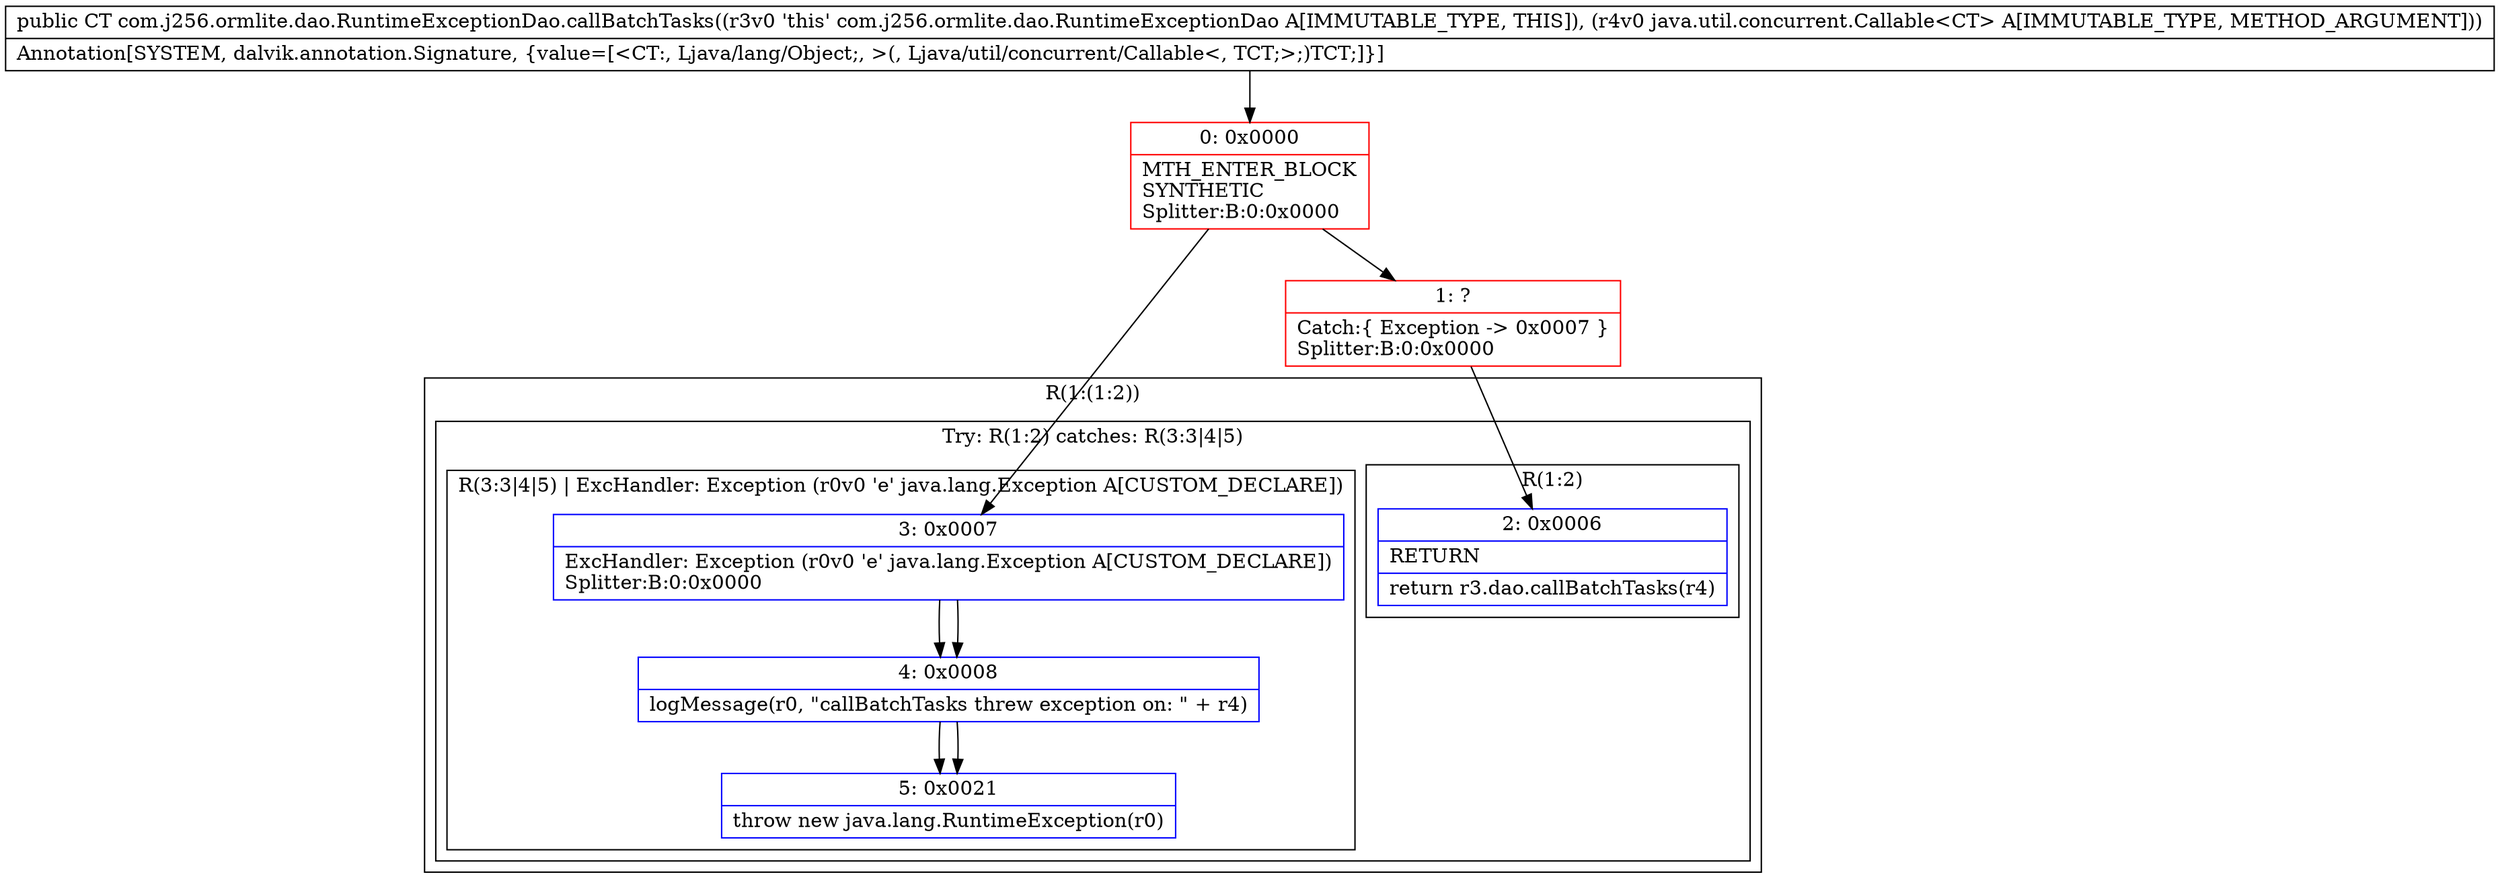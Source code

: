 digraph "CFG forcom.j256.ormlite.dao.RuntimeExceptionDao.callBatchTasks(Ljava\/util\/concurrent\/Callable;)Ljava\/lang\/Object;" {
subgraph cluster_Region_1812530043 {
label = "R(1:(1:2))";
node [shape=record,color=blue];
subgraph cluster_TryCatchRegion_534980 {
label = "Try: R(1:2) catches: R(3:3|4|5)";
node [shape=record,color=blue];
subgraph cluster_Region_1175155891 {
label = "R(1:2)";
node [shape=record,color=blue];
Node_2 [shape=record,label="{2\:\ 0x0006|RETURN\l|return r3.dao.callBatchTasks(r4)\l}"];
}
subgraph cluster_Region_2050805998 {
label = "R(3:3|4|5) | ExcHandler: Exception (r0v0 'e' java.lang.Exception A[CUSTOM_DECLARE])\l";
node [shape=record,color=blue];
Node_3 [shape=record,label="{3\:\ 0x0007|ExcHandler: Exception (r0v0 'e' java.lang.Exception A[CUSTOM_DECLARE])\lSplitter:B:0:0x0000\l}"];
Node_4 [shape=record,label="{4\:\ 0x0008|logMessage(r0, \"callBatchTasks threw exception on: \" + r4)\l}"];
Node_5 [shape=record,label="{5\:\ 0x0021|throw new java.lang.RuntimeException(r0)\l}"];
}
}
}
subgraph cluster_Region_2050805998 {
label = "R(3:3|4|5) | ExcHandler: Exception (r0v0 'e' java.lang.Exception A[CUSTOM_DECLARE])\l";
node [shape=record,color=blue];
Node_3 [shape=record,label="{3\:\ 0x0007|ExcHandler: Exception (r0v0 'e' java.lang.Exception A[CUSTOM_DECLARE])\lSplitter:B:0:0x0000\l}"];
Node_4 [shape=record,label="{4\:\ 0x0008|logMessage(r0, \"callBatchTasks threw exception on: \" + r4)\l}"];
Node_5 [shape=record,label="{5\:\ 0x0021|throw new java.lang.RuntimeException(r0)\l}"];
}
Node_0 [shape=record,color=red,label="{0\:\ 0x0000|MTH_ENTER_BLOCK\lSYNTHETIC\lSplitter:B:0:0x0000\l}"];
Node_1 [shape=record,color=red,label="{1\:\ ?|Catch:\{ Exception \-\> 0x0007 \}\lSplitter:B:0:0x0000\l}"];
MethodNode[shape=record,label="{public CT com.j256.ormlite.dao.RuntimeExceptionDao.callBatchTasks((r3v0 'this' com.j256.ormlite.dao.RuntimeExceptionDao A[IMMUTABLE_TYPE, THIS]), (r4v0 java.util.concurrent.Callable\<CT\> A[IMMUTABLE_TYPE, METHOD_ARGUMENT]))  | Annotation[SYSTEM, dalvik.annotation.Signature, \{value=[\<CT:, Ljava\/lang\/Object;, \>(, Ljava\/util\/concurrent\/Callable\<, TCT;\>;)TCT;]\}]\l}"];
MethodNode -> Node_0;
Node_3 -> Node_4;
Node_4 -> Node_5;
Node_3 -> Node_4;
Node_4 -> Node_5;
Node_0 -> Node_1;
Node_0 -> Node_3;
Node_1 -> Node_2;
}

